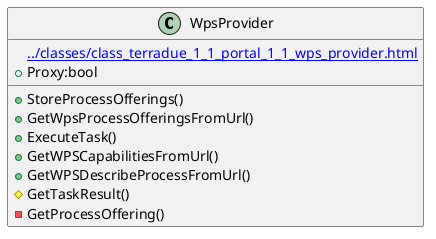 @startuml
class WpsProvider {
[[../classes/class_terradue_1_1_portal_1_1_wps_provider.html]]
 +Proxy:bool
 +StoreProcessOfferings()
 +GetWpsProcessOfferingsFromUrl()
 +ExecuteTask()
 +GetWPSCapabilitiesFromUrl()
 +GetWPSDescribeProcessFromUrl()
 #GetTaskResult()
 -GetProcessOffering()
}
@enduml
